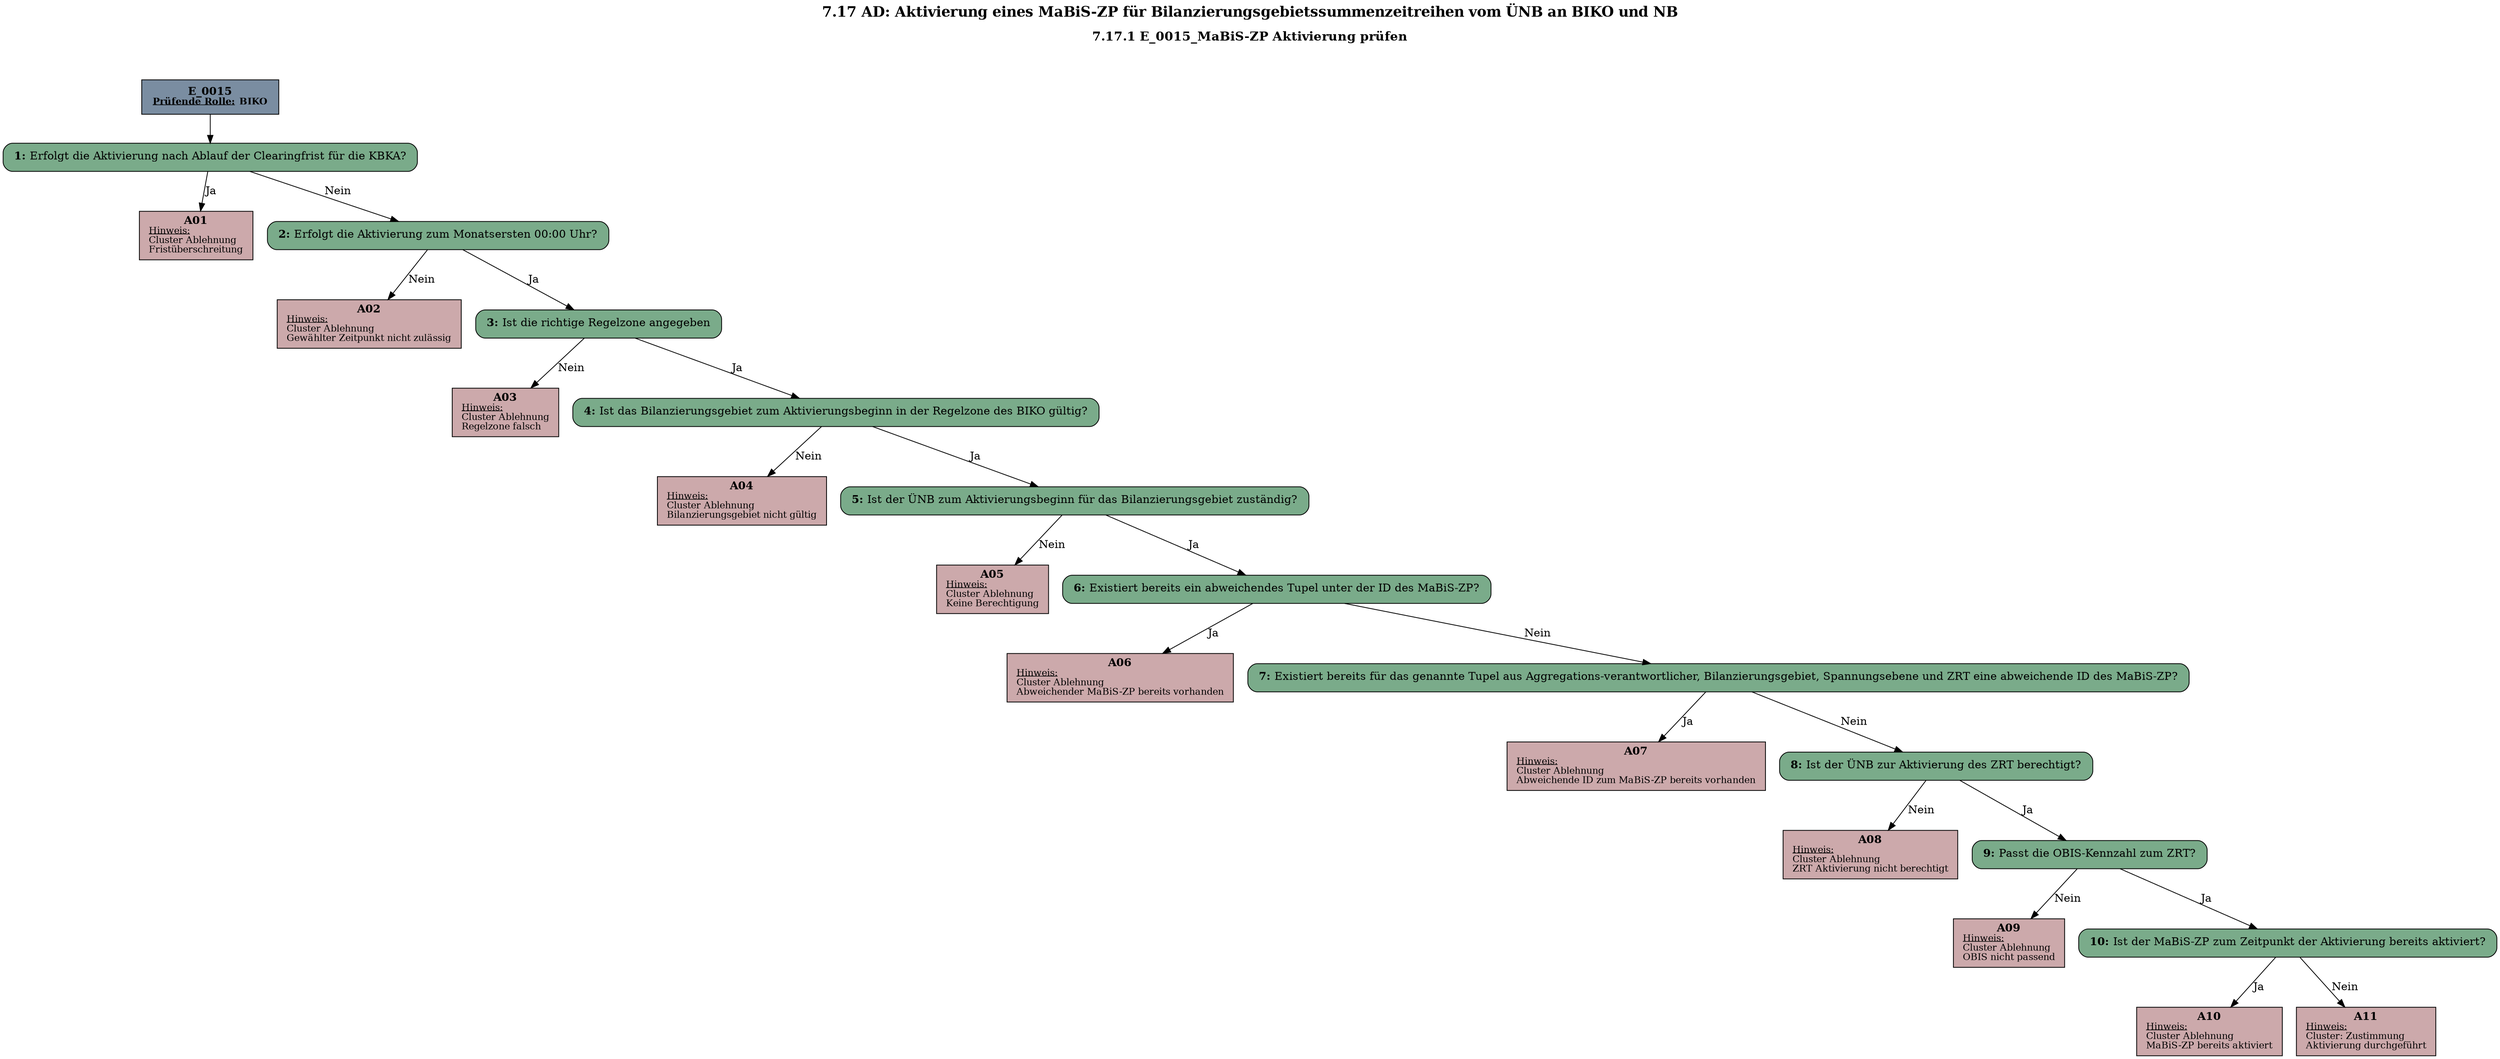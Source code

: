 digraph D {
    labelloc="t";
    label=<<B><FONT POINT-SIZE="18">7.17 AD: Aktivierung eines MaBiS-ZP für Bilanzierungsgebietssummenzeitreihen vom ÜNB an BIKO und NB</FONT></B><BR/><BR/><B><FONT POINT-SIZE="16">7.17.1 E_0015_MaBiS-ZP Aktivierung prüfen</FONT></B><BR/><BR/><BR/><BR/>>;
    "Start" [margin="0.2,0.12", shape=box, style=filled, fillcolor="#7a8da1", label=<<B>E_0015</B><BR align="center"/><FONT point-size="12"><B><U>Prüfende Rolle:</U> BIKO</B></FONT><BR align="center"/>>];
    "1" [margin="0.2,0.12", shape=box, style="filled,rounded", fillcolor="#7aab8a", label=<<B>1: </B>Erfolgt die Aktivierung nach Ablauf der Clearingfrist für die KBKA?<BR align="left"/>>];
    "A01" [margin="0.17,0.08", shape=box, style=filled, fillcolor="#cca9ab", label=<<B>A01</B><BR align="center"/><FONT point-size="12"><U>Hinweis:</U><BR align="left"/>Cluster Ablehnung<BR align="left"/>Fristüberschreitung<BR align="left"/></FONT>>];
    "2" [margin="0.2,0.12", shape=box, style="filled,rounded", fillcolor="#7aab8a", label=<<B>2: </B>Erfolgt die Aktivierung zum Monatsersten 00:00 Uhr?<BR align="left"/>>];
    "A02" [margin="0.17,0.08", shape=box, style=filled, fillcolor="#cca9ab", label=<<B>A02</B><BR align="center"/><FONT point-size="12"><U>Hinweis:</U><BR align="left"/>Cluster Ablehnung<BR align="left"/>Gewählter Zeitpunkt nicht zulässig<BR align="left"/></FONT>>];
    "3" [margin="0.2,0.12", shape=box, style="filled,rounded", fillcolor="#7aab8a", label=<<B>3: </B>Ist die richtige Regelzone angegeben<BR align="left"/>>];
    "A03" [margin="0.17,0.08", shape=box, style=filled, fillcolor="#cca9ab", label=<<B>A03</B><BR align="center"/><FONT point-size="12"><U>Hinweis:</U><BR align="left"/>Cluster Ablehnung<BR align="left"/>Regelzone falsch<BR align="left"/></FONT>>];
    "4" [margin="0.2,0.12", shape=box, style="filled,rounded", fillcolor="#7aab8a", label=<<B>4: </B>Ist das Bilanzierungsgebiet zum Aktivierungsbeginn in der Regelzone des BIKO gültig?<BR align="left"/>>];
    "A04" [margin="0.17,0.08", shape=box, style=filled, fillcolor="#cca9ab", label=<<B>A04</B><BR align="center"/><FONT point-size="12"><U>Hinweis:</U><BR align="left"/>Cluster Ablehnung<BR align="left"/>Bilanzierungsgebiet nicht gültig<BR align="left"/></FONT>>];
    "5" [margin="0.2,0.12", shape=box, style="filled,rounded", fillcolor="#7aab8a", label=<<B>5: </B>Ist der ÜNB zum Aktivierungsbeginn für das Bilanzierungsgebiet zuständig?<BR align="left"/>>];
    "A05" [margin="0.17,0.08", shape=box, style=filled, fillcolor="#cca9ab", label=<<B>A05</B><BR align="center"/><FONT point-size="12"><U>Hinweis:</U><BR align="left"/>Cluster Ablehnung<BR align="left"/>Keine Berechtigung<BR align="left"/></FONT>>];
    "6" [margin="0.2,0.12", shape=box, style="filled,rounded", fillcolor="#7aab8a", label=<<B>6: </B>Existiert bereits ein abweichendes Tupel unter der ID des MaBiS-ZP?<BR align="left"/>>];
    "A06" [margin="0.17,0.08", shape=box, style=filled, fillcolor="#cca9ab", label=<<B>A06</B><BR align="center"/><FONT point-size="12"><U>Hinweis:</U><BR align="left"/>Cluster Ablehnung<BR align="left"/>Abweichender MaBiS-ZP bereits vorhanden<BR align="left"/></FONT>>];
    "7" [margin="0.2,0.12", shape=box, style="filled,rounded", fillcolor="#7aab8a", label=<<B>7: </B>Existiert bereits für das genannte Tupel aus Aggregations-verantwortlicher, Bilanzierungsgebiet, Spannungsebene und ZRT eine abweichende ID des MaBiS-ZP?<BR align="left"/>>];
    "A07" [margin="0.17,0.08", shape=box, style=filled, fillcolor="#cca9ab", label=<<B>A07</B><BR align="center"/><FONT point-size="12"><U>Hinweis:</U><BR align="left"/>Cluster Ablehnung<BR align="left"/>Abweichende ID zum MaBiS-ZP bereits vorhanden<BR align="left"/></FONT>>];
    "8" [margin="0.2,0.12", shape=box, style="filled,rounded", fillcolor="#7aab8a", label=<<B>8: </B>Ist der ÜNB zur Aktivierung des ZRT berechtigt?<BR align="left"/>>];
    "A08" [margin="0.17,0.08", shape=box, style=filled, fillcolor="#cca9ab", label=<<B>A08</B><BR align="center"/><FONT point-size="12"><U>Hinweis:</U><BR align="left"/>Cluster Ablehnung<BR align="left"/>ZRT Aktivierung nicht berechtigt<BR align="left"/></FONT>>];
    "9" [margin="0.2,0.12", shape=box, style="filled,rounded", fillcolor="#7aab8a", label=<<B>9: </B>Passt die OBIS-Kennzahl zum ZRT?<BR align="left"/>>];
    "A09" [margin="0.17,0.08", shape=box, style=filled, fillcolor="#cca9ab", label=<<B>A09</B><BR align="center"/><FONT point-size="12"><U>Hinweis:</U><BR align="left"/>Cluster Ablehnung<BR align="left"/>OBIS nicht passend<BR align="left"/></FONT>>];
    "10" [margin="0.2,0.12", shape=box, style="filled,rounded", fillcolor="#7aab8a", label=<<B>10: </B>Ist der MaBiS-ZP zum Zeitpunkt der Aktivierung bereits aktiviert?<BR align="left"/>>];
    "A10" [margin="0.17,0.08", shape=box, style=filled, fillcolor="#cca9ab", label=<<B>A10</B><BR align="center"/><FONT point-size="12"><U>Hinweis:</U><BR align="left"/>Cluster Ablehnung<BR align="left"/>MaBiS-ZP bereits aktiviert<BR align="left"/></FONT>>];
    "A11" [margin="0.17,0.08", shape=box, style=filled, fillcolor="#cca9ab", label=<<B>A11</B><BR align="center"/><FONT point-size="12"><U>Hinweis:</U><BR align="left"/>Cluster: Zustimmung<BR align="left"/>Aktivierung durchgeführt<BR align="left"/></FONT>>];

    "Start" -> "1";
    "1" -> "A01" [label="Ja"];
    "1" -> "2" [label="Nein"];
    "2" -> "A02" [label="Nein"];
    "2" -> "3" [label="Ja"];
    "3" -> "A03" [label="Nein"];
    "3" -> "4" [label="Ja"];
    "4" -> "A04" [label="Nein"];
    "4" -> "5" [label="Ja"];
    "5" -> "A05" [label="Nein"];
    "5" -> "6" [label="Ja"];
    "6" -> "A06" [label="Ja"];
    "6" -> "7" [label="Nein"];
    "7" -> "A07" [label="Ja"];
    "7" -> "8" [label="Nein"];
    "8" -> "A08" [label="Nein"];
    "8" -> "9" [label="Ja"];
    "9" -> "A09" [label="Nein"];
    "9" -> "10" [label="Ja"];
    "10" -> "A10" [label="Ja"];
    "10" -> "A11" [label="Nein"];
}
